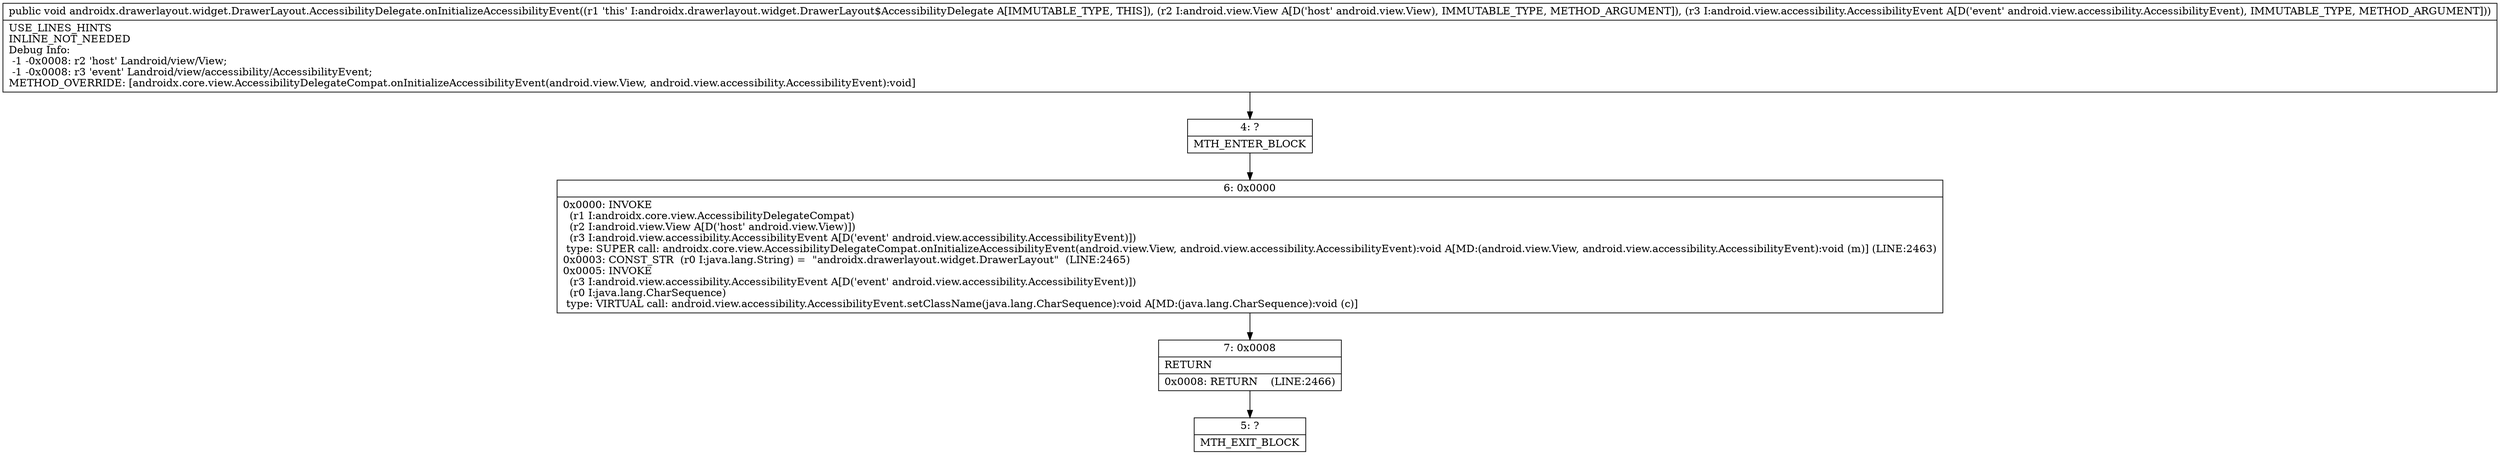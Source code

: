 digraph "CFG forandroidx.drawerlayout.widget.DrawerLayout.AccessibilityDelegate.onInitializeAccessibilityEvent(Landroid\/view\/View;Landroid\/view\/accessibility\/AccessibilityEvent;)V" {
Node_4 [shape=record,label="{4\:\ ?|MTH_ENTER_BLOCK\l}"];
Node_6 [shape=record,label="{6\:\ 0x0000|0x0000: INVOKE  \l  (r1 I:androidx.core.view.AccessibilityDelegateCompat)\l  (r2 I:android.view.View A[D('host' android.view.View)])\l  (r3 I:android.view.accessibility.AccessibilityEvent A[D('event' android.view.accessibility.AccessibilityEvent)])\l type: SUPER call: androidx.core.view.AccessibilityDelegateCompat.onInitializeAccessibilityEvent(android.view.View, android.view.accessibility.AccessibilityEvent):void A[MD:(android.view.View, android.view.accessibility.AccessibilityEvent):void (m)] (LINE:2463)\l0x0003: CONST_STR  (r0 I:java.lang.String) =  \"androidx.drawerlayout.widget.DrawerLayout\"  (LINE:2465)\l0x0005: INVOKE  \l  (r3 I:android.view.accessibility.AccessibilityEvent A[D('event' android.view.accessibility.AccessibilityEvent)])\l  (r0 I:java.lang.CharSequence)\l type: VIRTUAL call: android.view.accessibility.AccessibilityEvent.setClassName(java.lang.CharSequence):void A[MD:(java.lang.CharSequence):void (c)]\l}"];
Node_7 [shape=record,label="{7\:\ 0x0008|RETURN\l|0x0008: RETURN    (LINE:2466)\l}"];
Node_5 [shape=record,label="{5\:\ ?|MTH_EXIT_BLOCK\l}"];
MethodNode[shape=record,label="{public void androidx.drawerlayout.widget.DrawerLayout.AccessibilityDelegate.onInitializeAccessibilityEvent((r1 'this' I:androidx.drawerlayout.widget.DrawerLayout$AccessibilityDelegate A[IMMUTABLE_TYPE, THIS]), (r2 I:android.view.View A[D('host' android.view.View), IMMUTABLE_TYPE, METHOD_ARGUMENT]), (r3 I:android.view.accessibility.AccessibilityEvent A[D('event' android.view.accessibility.AccessibilityEvent), IMMUTABLE_TYPE, METHOD_ARGUMENT]))  | USE_LINES_HINTS\lINLINE_NOT_NEEDED\lDebug Info:\l  \-1 \-0x0008: r2 'host' Landroid\/view\/View;\l  \-1 \-0x0008: r3 'event' Landroid\/view\/accessibility\/AccessibilityEvent;\lMETHOD_OVERRIDE: [androidx.core.view.AccessibilityDelegateCompat.onInitializeAccessibilityEvent(android.view.View, android.view.accessibility.AccessibilityEvent):void]\l}"];
MethodNode -> Node_4;Node_4 -> Node_6;
Node_6 -> Node_7;
Node_7 -> Node_5;
}

